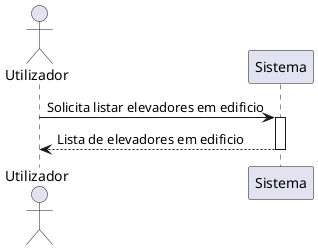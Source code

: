 @startuml US290
actor Utilizador
participant "Sistema" as Sistema
Utilizador -> Sistema : Solicita listar elevadores em edificio
activate Sistema
Sistema --> Utilizador : Lista de elevadores em edificio
deactivate Sistema
@enduml